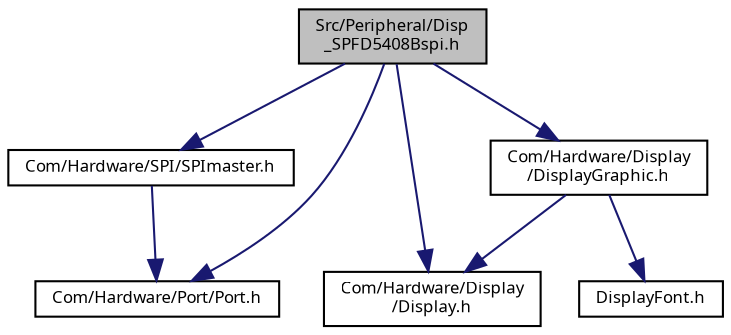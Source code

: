 digraph "Src/Peripheral/Disp_SPFD5408Bspi.h"
{
  edge [fontname="Sans",fontsize="8",labelfontname="Sans",labelfontsize="8"];
  node [fontname="Sans",fontsize="8",shape=record];
  Node1 [label="Src/Peripheral/Disp\l_SPFD5408Bspi.h",height=0.2,width=0.4,color="black", fillcolor="grey75", style="filled", fontcolor="black"];
  Node1 -> Node2 [color="midnightblue",fontsize="8",style="solid",fontname="Sans"];
  Node2 [label="Com/Hardware/SPI/SPImaster.h",height=0.2,width=0.4,color="black", fillcolor="white", style="filled",URL="$_s_p_imaster_8h.html"];
  Node2 -> Node3 [color="midnightblue",fontsize="8",style="solid",fontname="Sans"];
  Node3 [label="Com/Hardware/Port/Port.h",height=0.2,width=0.4,color="black", fillcolor="white", style="filled",URL="$_port_8h.html"];
  Node1 -> Node3 [color="midnightblue",fontsize="8",style="solid",fontname="Sans"];
  Node1 -> Node4 [color="midnightblue",fontsize="8",style="solid",fontname="Sans"];
  Node4 [label="Com/Hardware/Display\l/Display.h",height=0.2,width=0.4,color="black", fillcolor="white", style="filled",URL="$_display_8h.html"];
  Node1 -> Node5 [color="midnightblue",fontsize="8",style="solid",fontname="Sans"];
  Node5 [label="Com/Hardware/Display\l/DisplayGraphic.h",height=0.2,width=0.4,color="black", fillcolor="white", style="filled",URL="$_display_graphic_8h.html"];
  Node5 -> Node4 [color="midnightblue",fontsize="8",style="solid",fontname="Sans"];
  Node5 -> Node6 [color="midnightblue",fontsize="8",style="solid",fontname="Sans"];
  Node6 [label="DisplayFont.h",height=0.2,width=0.4,color="black", fillcolor="white", style="filled",URL="$_display_font_8h.html"];
}
